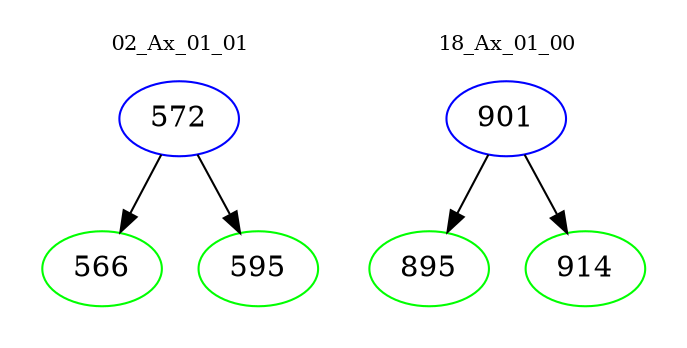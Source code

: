digraph{
subgraph cluster_0 {
color = white
label = "02_Ax_01_01";
fontsize=10;
T0_572 [label="572", color="blue"]
T0_572 -> T0_566 [color="black"]
T0_566 [label="566", color="green"]
T0_572 -> T0_595 [color="black"]
T0_595 [label="595", color="green"]
}
subgraph cluster_1 {
color = white
label = "18_Ax_01_00";
fontsize=10;
T1_901 [label="901", color="blue"]
T1_901 -> T1_895 [color="black"]
T1_895 [label="895", color="green"]
T1_901 -> T1_914 [color="black"]
T1_914 [label="914", color="green"]
}
}
